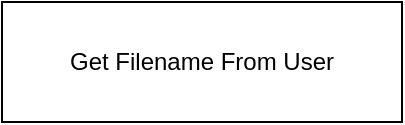 <mxfile version="20.3.7" type="github">
  <diagram id="F6A8YvB1YXeBxUqBMwWJ" name="Page-1">
    <mxGraphModel dx="1038" dy="489" grid="1" gridSize="10" guides="1" tooltips="1" connect="1" arrows="1" fold="1" page="1" pageScale="1" pageWidth="827" pageHeight="1169" math="0" shadow="0">
      <root>
        <mxCell id="0" />
        <mxCell id="1" parent="0" />
        <mxCell id="xrhhJrtV2kITuw0rK8y6-1" value="Get Filename From User" style="rounded=0;whiteSpace=wrap;html=1;" vertex="1" parent="1">
          <mxGeometry x="330" y="30" width="200" height="60" as="geometry" />
        </mxCell>
      </root>
    </mxGraphModel>
  </diagram>
</mxfile>
